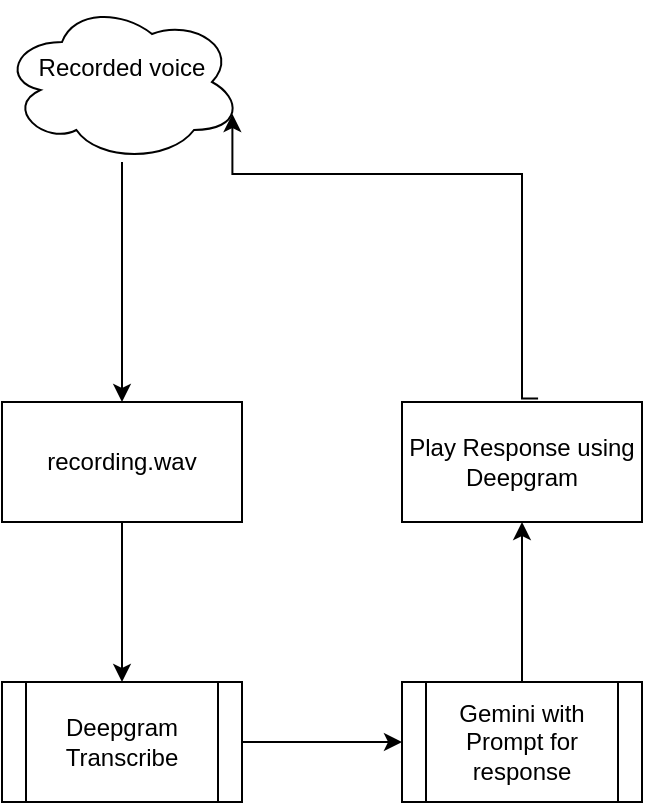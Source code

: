<mxfile version="24.6.4" type="github">
  <diagram name="Page-1" id="7ob6OuUteb3VJgfA74sp">
    <mxGraphModel dx="1050" dy="557" grid="1" gridSize="10" guides="1" tooltips="1" connect="1" arrows="1" fold="1" page="1" pageScale="1" pageWidth="850" pageHeight="1100" math="0" shadow="0">
      <root>
        <mxCell id="0" />
        <mxCell id="1" parent="0" />
        <mxCell id="fhpdnfmEwBMncj6bYM0b-3" value="" style="edgeStyle=orthogonalEdgeStyle;rounded=0;orthogonalLoop=1;jettySize=auto;html=1;" edge="1" parent="1" source="fhpdnfmEwBMncj6bYM0b-1" target="fhpdnfmEwBMncj6bYM0b-2">
          <mxGeometry relative="1" as="geometry" />
        </mxCell>
        <mxCell id="fhpdnfmEwBMncj6bYM0b-1" value="Recorded voice&lt;div&gt;&lt;br&gt;&lt;/div&gt;" style="ellipse;shape=cloud;whiteSpace=wrap;html=1;" vertex="1" parent="1">
          <mxGeometry x="230" y="70" width="120" height="80" as="geometry" />
        </mxCell>
        <mxCell id="fhpdnfmEwBMncj6bYM0b-5" value="" style="edgeStyle=orthogonalEdgeStyle;rounded=0;orthogonalLoop=1;jettySize=auto;html=1;" edge="1" parent="1" source="fhpdnfmEwBMncj6bYM0b-2" target="fhpdnfmEwBMncj6bYM0b-4">
          <mxGeometry relative="1" as="geometry" />
        </mxCell>
        <mxCell id="fhpdnfmEwBMncj6bYM0b-2" value="recording.wav" style="whiteSpace=wrap;html=1;" vertex="1" parent="1">
          <mxGeometry x="230" y="270" width="120" height="60" as="geometry" />
        </mxCell>
        <mxCell id="fhpdnfmEwBMncj6bYM0b-7" value="" style="edgeStyle=orthogonalEdgeStyle;rounded=0;orthogonalLoop=1;jettySize=auto;html=1;" edge="1" parent="1" source="fhpdnfmEwBMncj6bYM0b-4" target="fhpdnfmEwBMncj6bYM0b-6">
          <mxGeometry relative="1" as="geometry" />
        </mxCell>
        <mxCell id="fhpdnfmEwBMncj6bYM0b-4" value="Deepgram Transcribe" style="shape=process;whiteSpace=wrap;html=1;backgroundOutline=1;" vertex="1" parent="1">
          <mxGeometry x="230" y="410" width="120" height="60" as="geometry" />
        </mxCell>
        <mxCell id="fhpdnfmEwBMncj6bYM0b-9" value="" style="edgeStyle=orthogonalEdgeStyle;rounded=0;orthogonalLoop=1;jettySize=auto;html=1;" edge="1" parent="1" source="fhpdnfmEwBMncj6bYM0b-6" target="fhpdnfmEwBMncj6bYM0b-8">
          <mxGeometry relative="1" as="geometry" />
        </mxCell>
        <mxCell id="fhpdnfmEwBMncj6bYM0b-6" value="Gemini with Prompt for response" style="shape=process;whiteSpace=wrap;html=1;backgroundOutline=1;" vertex="1" parent="1">
          <mxGeometry x="430" y="410" width="120" height="60" as="geometry" />
        </mxCell>
        <mxCell id="fhpdnfmEwBMncj6bYM0b-10" style="edgeStyle=orthogonalEdgeStyle;rounded=0;orthogonalLoop=1;jettySize=auto;html=1;entryX=0.96;entryY=0.7;entryDx=0;entryDy=0;entryPerimeter=0;exitX=0.567;exitY=-0.03;exitDx=0;exitDy=0;exitPerimeter=0;" edge="1" parent="1" source="fhpdnfmEwBMncj6bYM0b-8" target="fhpdnfmEwBMncj6bYM0b-1">
          <mxGeometry relative="1" as="geometry">
            <mxPoint x="530" y="220" as="sourcePoint" />
            <mxPoint x="390" y="100" as="targetPoint" />
            <Array as="points">
              <mxPoint x="490" y="268" />
              <mxPoint x="490" y="156" />
            </Array>
          </mxGeometry>
        </mxCell>
        <mxCell id="fhpdnfmEwBMncj6bYM0b-8" value="Play Response using Deepgram" style="whiteSpace=wrap;html=1;" vertex="1" parent="1">
          <mxGeometry x="430" y="270" width="120" height="60" as="geometry" />
        </mxCell>
      </root>
    </mxGraphModel>
  </diagram>
</mxfile>
